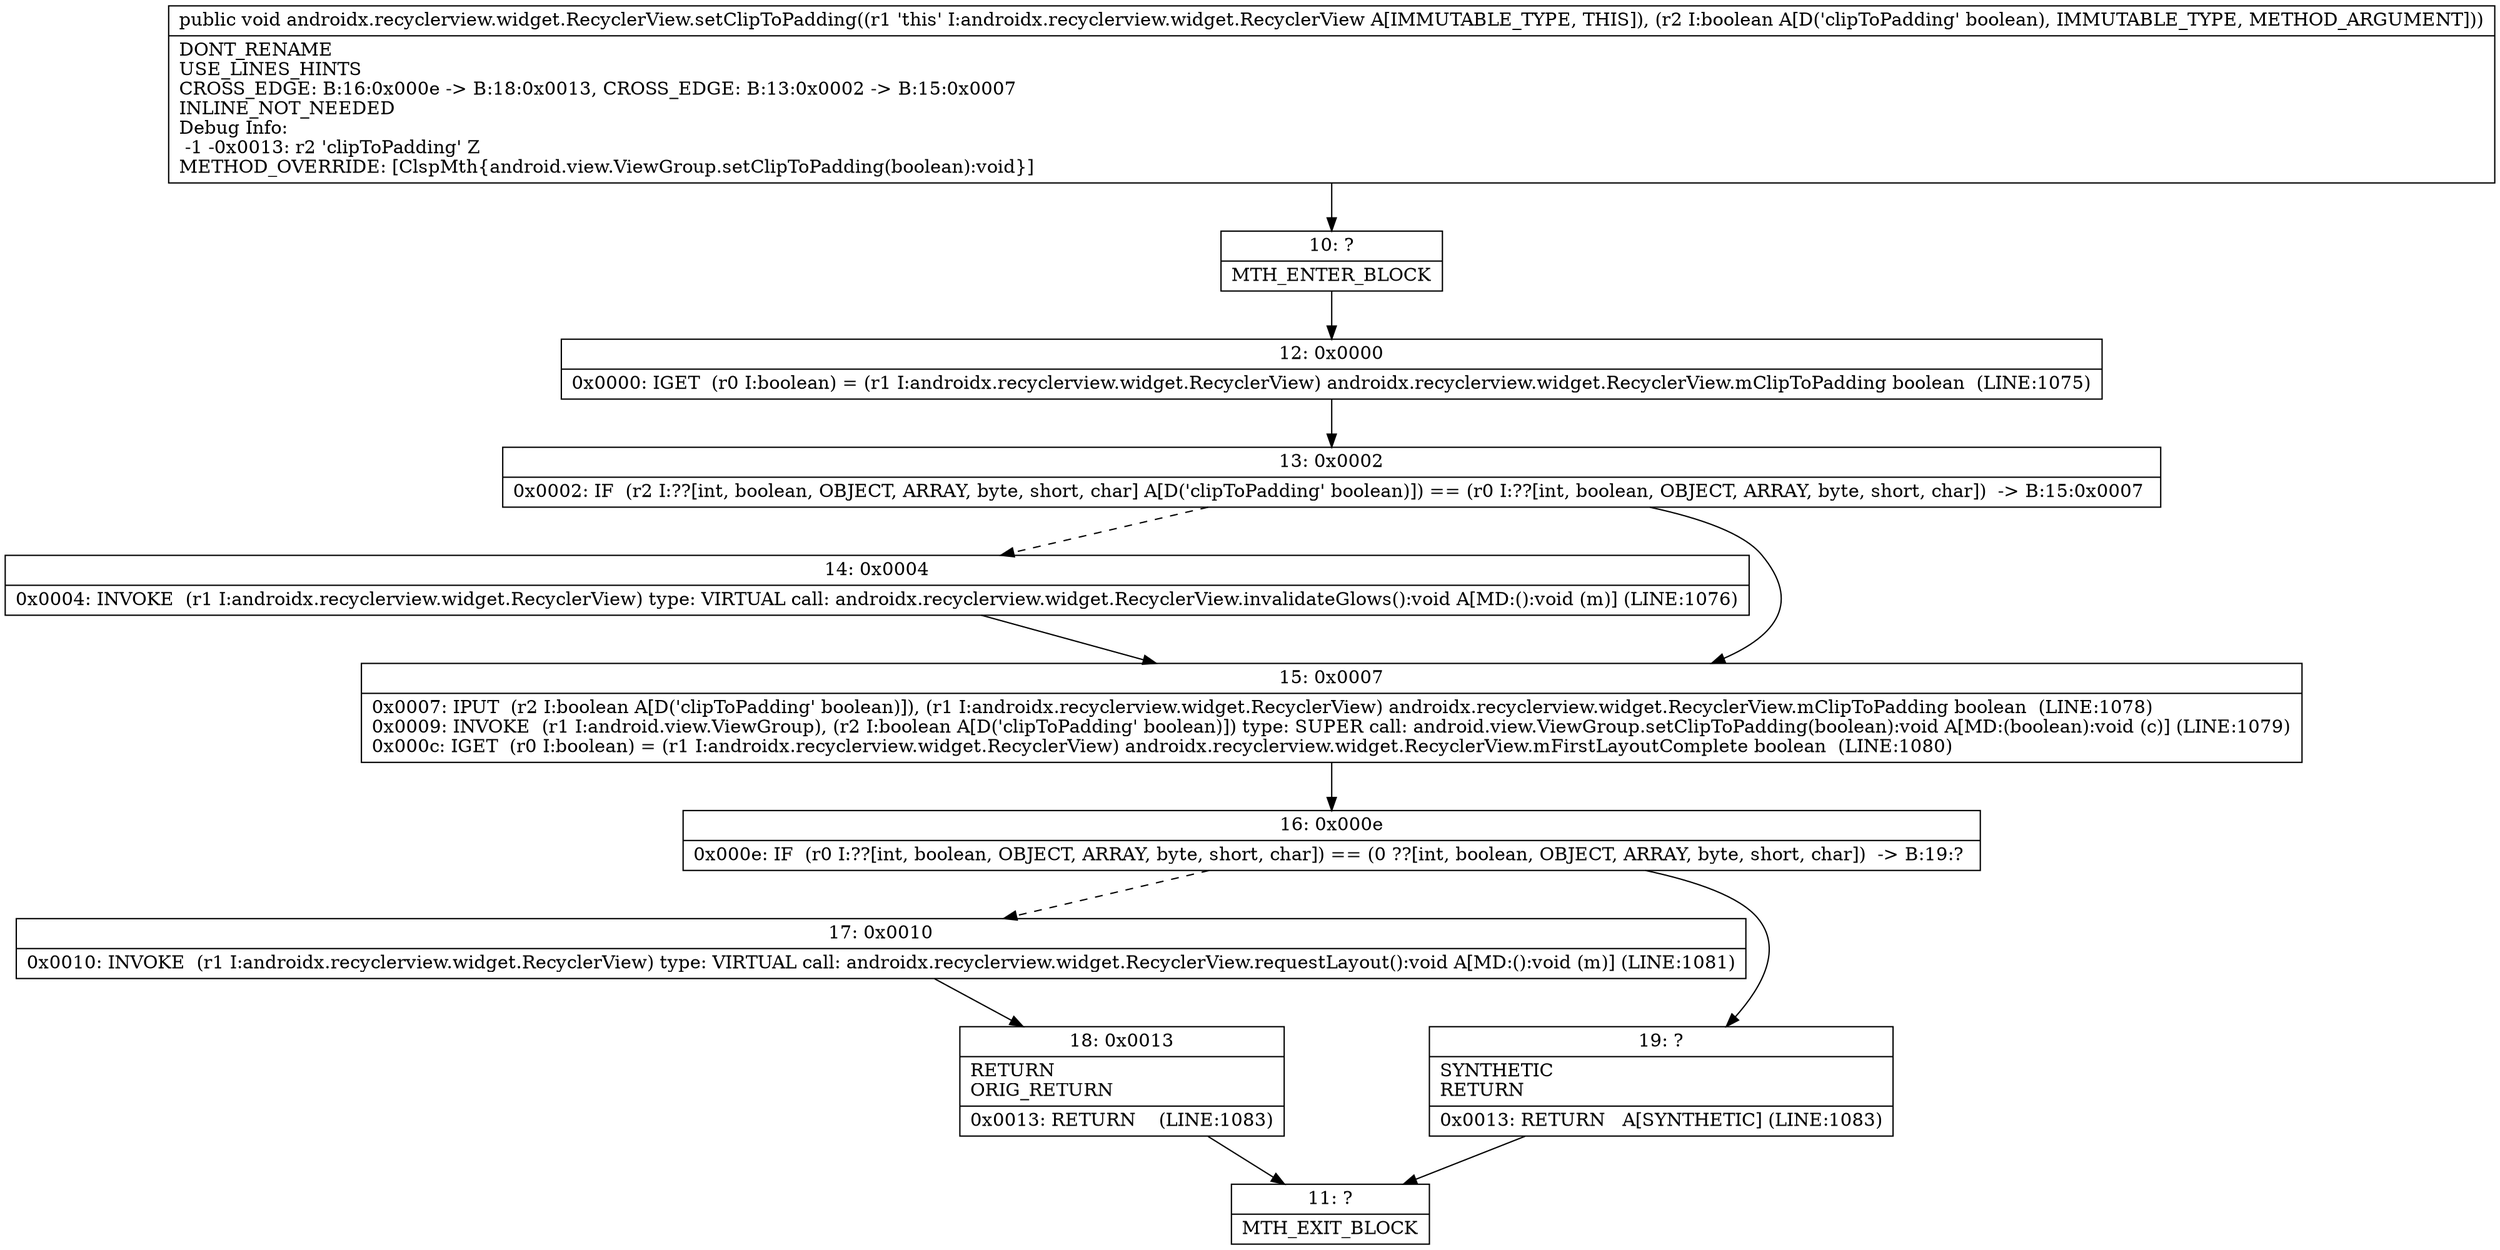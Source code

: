digraph "CFG forandroidx.recyclerview.widget.RecyclerView.setClipToPadding(Z)V" {
Node_10 [shape=record,label="{10\:\ ?|MTH_ENTER_BLOCK\l}"];
Node_12 [shape=record,label="{12\:\ 0x0000|0x0000: IGET  (r0 I:boolean) = (r1 I:androidx.recyclerview.widget.RecyclerView) androidx.recyclerview.widget.RecyclerView.mClipToPadding boolean  (LINE:1075)\l}"];
Node_13 [shape=record,label="{13\:\ 0x0002|0x0002: IF  (r2 I:??[int, boolean, OBJECT, ARRAY, byte, short, char] A[D('clipToPadding' boolean)]) == (r0 I:??[int, boolean, OBJECT, ARRAY, byte, short, char])  \-\> B:15:0x0007 \l}"];
Node_14 [shape=record,label="{14\:\ 0x0004|0x0004: INVOKE  (r1 I:androidx.recyclerview.widget.RecyclerView) type: VIRTUAL call: androidx.recyclerview.widget.RecyclerView.invalidateGlows():void A[MD:():void (m)] (LINE:1076)\l}"];
Node_15 [shape=record,label="{15\:\ 0x0007|0x0007: IPUT  (r2 I:boolean A[D('clipToPadding' boolean)]), (r1 I:androidx.recyclerview.widget.RecyclerView) androidx.recyclerview.widget.RecyclerView.mClipToPadding boolean  (LINE:1078)\l0x0009: INVOKE  (r1 I:android.view.ViewGroup), (r2 I:boolean A[D('clipToPadding' boolean)]) type: SUPER call: android.view.ViewGroup.setClipToPadding(boolean):void A[MD:(boolean):void (c)] (LINE:1079)\l0x000c: IGET  (r0 I:boolean) = (r1 I:androidx.recyclerview.widget.RecyclerView) androidx.recyclerview.widget.RecyclerView.mFirstLayoutComplete boolean  (LINE:1080)\l}"];
Node_16 [shape=record,label="{16\:\ 0x000e|0x000e: IF  (r0 I:??[int, boolean, OBJECT, ARRAY, byte, short, char]) == (0 ??[int, boolean, OBJECT, ARRAY, byte, short, char])  \-\> B:19:? \l}"];
Node_17 [shape=record,label="{17\:\ 0x0010|0x0010: INVOKE  (r1 I:androidx.recyclerview.widget.RecyclerView) type: VIRTUAL call: androidx.recyclerview.widget.RecyclerView.requestLayout():void A[MD:():void (m)] (LINE:1081)\l}"];
Node_18 [shape=record,label="{18\:\ 0x0013|RETURN\lORIG_RETURN\l|0x0013: RETURN    (LINE:1083)\l}"];
Node_11 [shape=record,label="{11\:\ ?|MTH_EXIT_BLOCK\l}"];
Node_19 [shape=record,label="{19\:\ ?|SYNTHETIC\lRETURN\l|0x0013: RETURN   A[SYNTHETIC] (LINE:1083)\l}"];
MethodNode[shape=record,label="{public void androidx.recyclerview.widget.RecyclerView.setClipToPadding((r1 'this' I:androidx.recyclerview.widget.RecyclerView A[IMMUTABLE_TYPE, THIS]), (r2 I:boolean A[D('clipToPadding' boolean), IMMUTABLE_TYPE, METHOD_ARGUMENT]))  | DONT_RENAME\lUSE_LINES_HINTS\lCROSS_EDGE: B:16:0x000e \-\> B:18:0x0013, CROSS_EDGE: B:13:0x0002 \-\> B:15:0x0007\lINLINE_NOT_NEEDED\lDebug Info:\l  \-1 \-0x0013: r2 'clipToPadding' Z\lMETHOD_OVERRIDE: [ClspMth\{android.view.ViewGroup.setClipToPadding(boolean):void\}]\l}"];
MethodNode -> Node_10;Node_10 -> Node_12;
Node_12 -> Node_13;
Node_13 -> Node_14[style=dashed];
Node_13 -> Node_15;
Node_14 -> Node_15;
Node_15 -> Node_16;
Node_16 -> Node_17[style=dashed];
Node_16 -> Node_19;
Node_17 -> Node_18;
Node_18 -> Node_11;
Node_19 -> Node_11;
}

